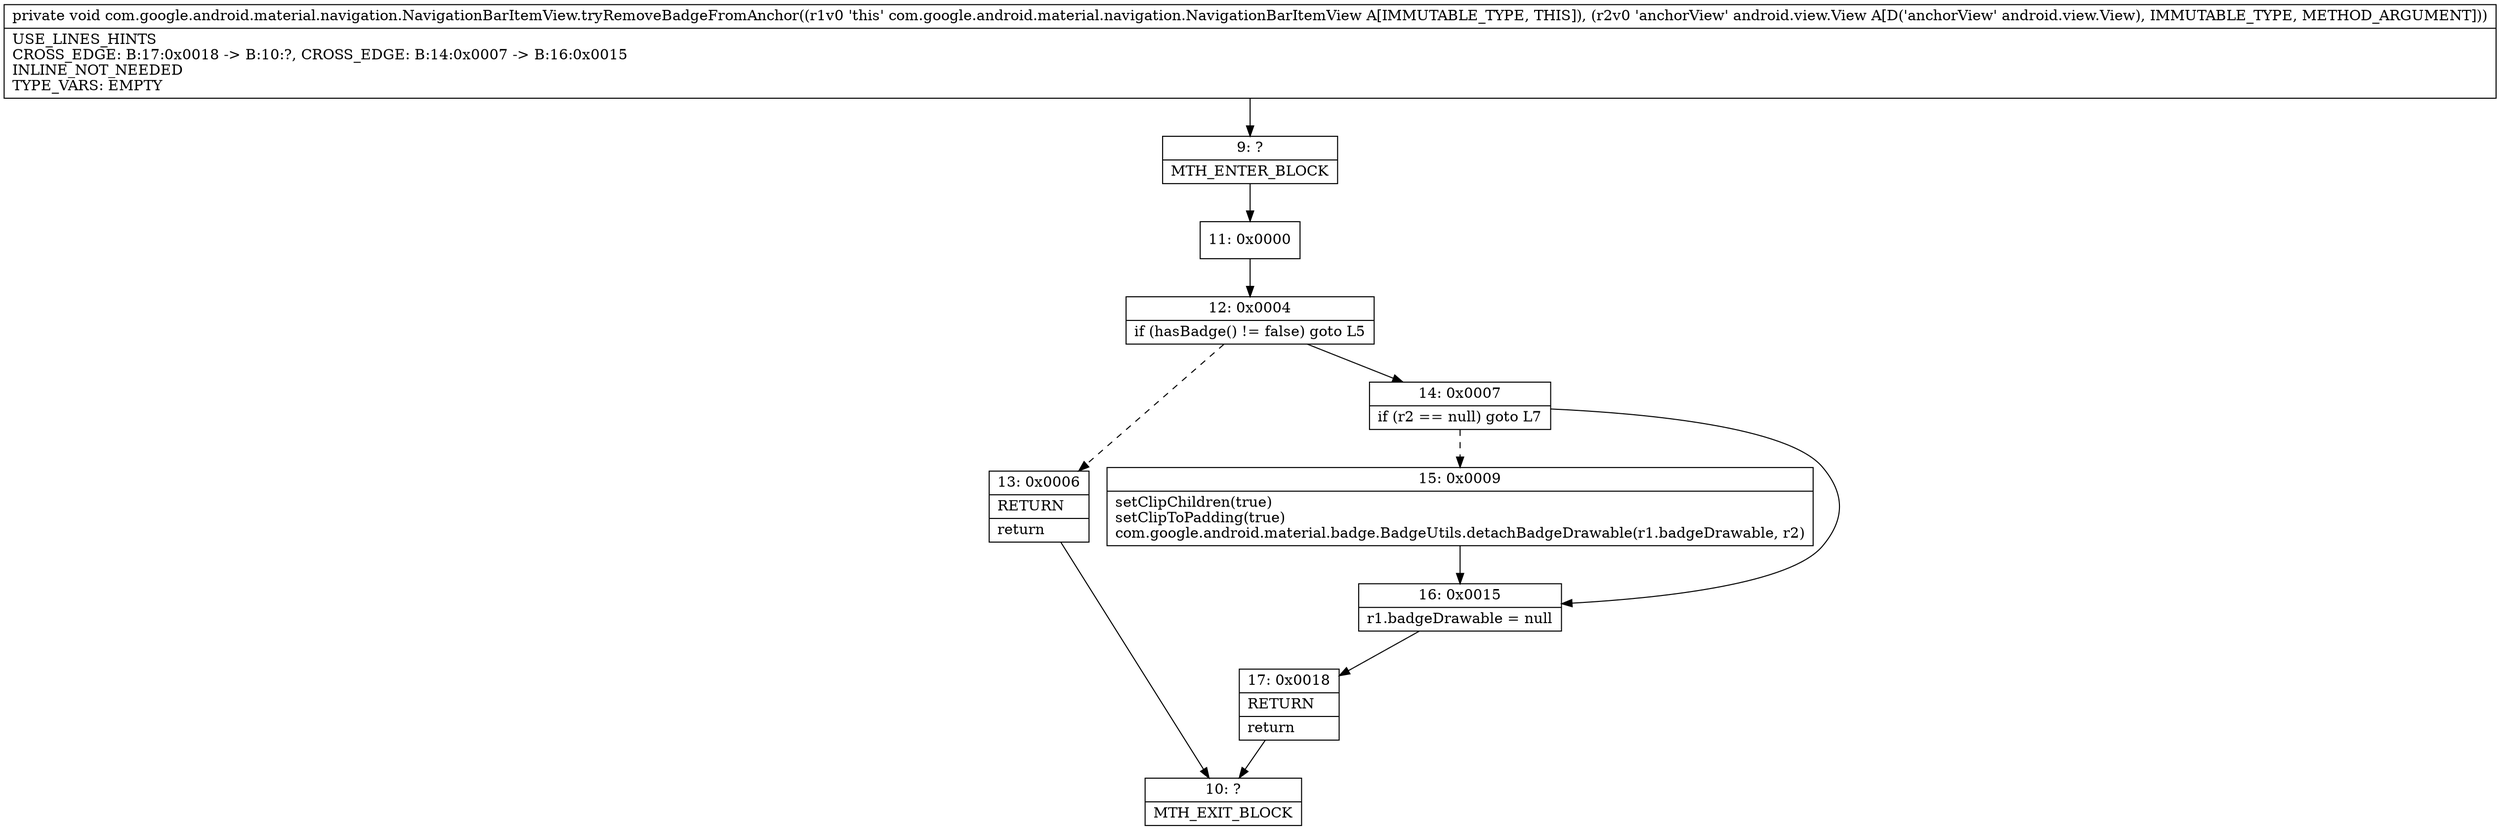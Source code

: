 digraph "CFG forcom.google.android.material.navigation.NavigationBarItemView.tryRemoveBadgeFromAnchor(Landroid\/view\/View;)V" {
Node_9 [shape=record,label="{9\:\ ?|MTH_ENTER_BLOCK\l}"];
Node_11 [shape=record,label="{11\:\ 0x0000}"];
Node_12 [shape=record,label="{12\:\ 0x0004|if (hasBadge() != false) goto L5\l}"];
Node_13 [shape=record,label="{13\:\ 0x0006|RETURN\l|return\l}"];
Node_10 [shape=record,label="{10\:\ ?|MTH_EXIT_BLOCK\l}"];
Node_14 [shape=record,label="{14\:\ 0x0007|if (r2 == null) goto L7\l}"];
Node_15 [shape=record,label="{15\:\ 0x0009|setClipChildren(true)\lsetClipToPadding(true)\lcom.google.android.material.badge.BadgeUtils.detachBadgeDrawable(r1.badgeDrawable, r2)\l}"];
Node_16 [shape=record,label="{16\:\ 0x0015|r1.badgeDrawable = null\l}"];
Node_17 [shape=record,label="{17\:\ 0x0018|RETURN\l|return\l}"];
MethodNode[shape=record,label="{private void com.google.android.material.navigation.NavigationBarItemView.tryRemoveBadgeFromAnchor((r1v0 'this' com.google.android.material.navigation.NavigationBarItemView A[IMMUTABLE_TYPE, THIS]), (r2v0 'anchorView' android.view.View A[D('anchorView' android.view.View), IMMUTABLE_TYPE, METHOD_ARGUMENT]))  | USE_LINES_HINTS\lCROSS_EDGE: B:17:0x0018 \-\> B:10:?, CROSS_EDGE: B:14:0x0007 \-\> B:16:0x0015\lINLINE_NOT_NEEDED\lTYPE_VARS: EMPTY\l}"];
MethodNode -> Node_9;Node_9 -> Node_11;
Node_11 -> Node_12;
Node_12 -> Node_13[style=dashed];
Node_12 -> Node_14;
Node_13 -> Node_10;
Node_14 -> Node_15[style=dashed];
Node_14 -> Node_16;
Node_15 -> Node_16;
Node_16 -> Node_17;
Node_17 -> Node_10;
}

